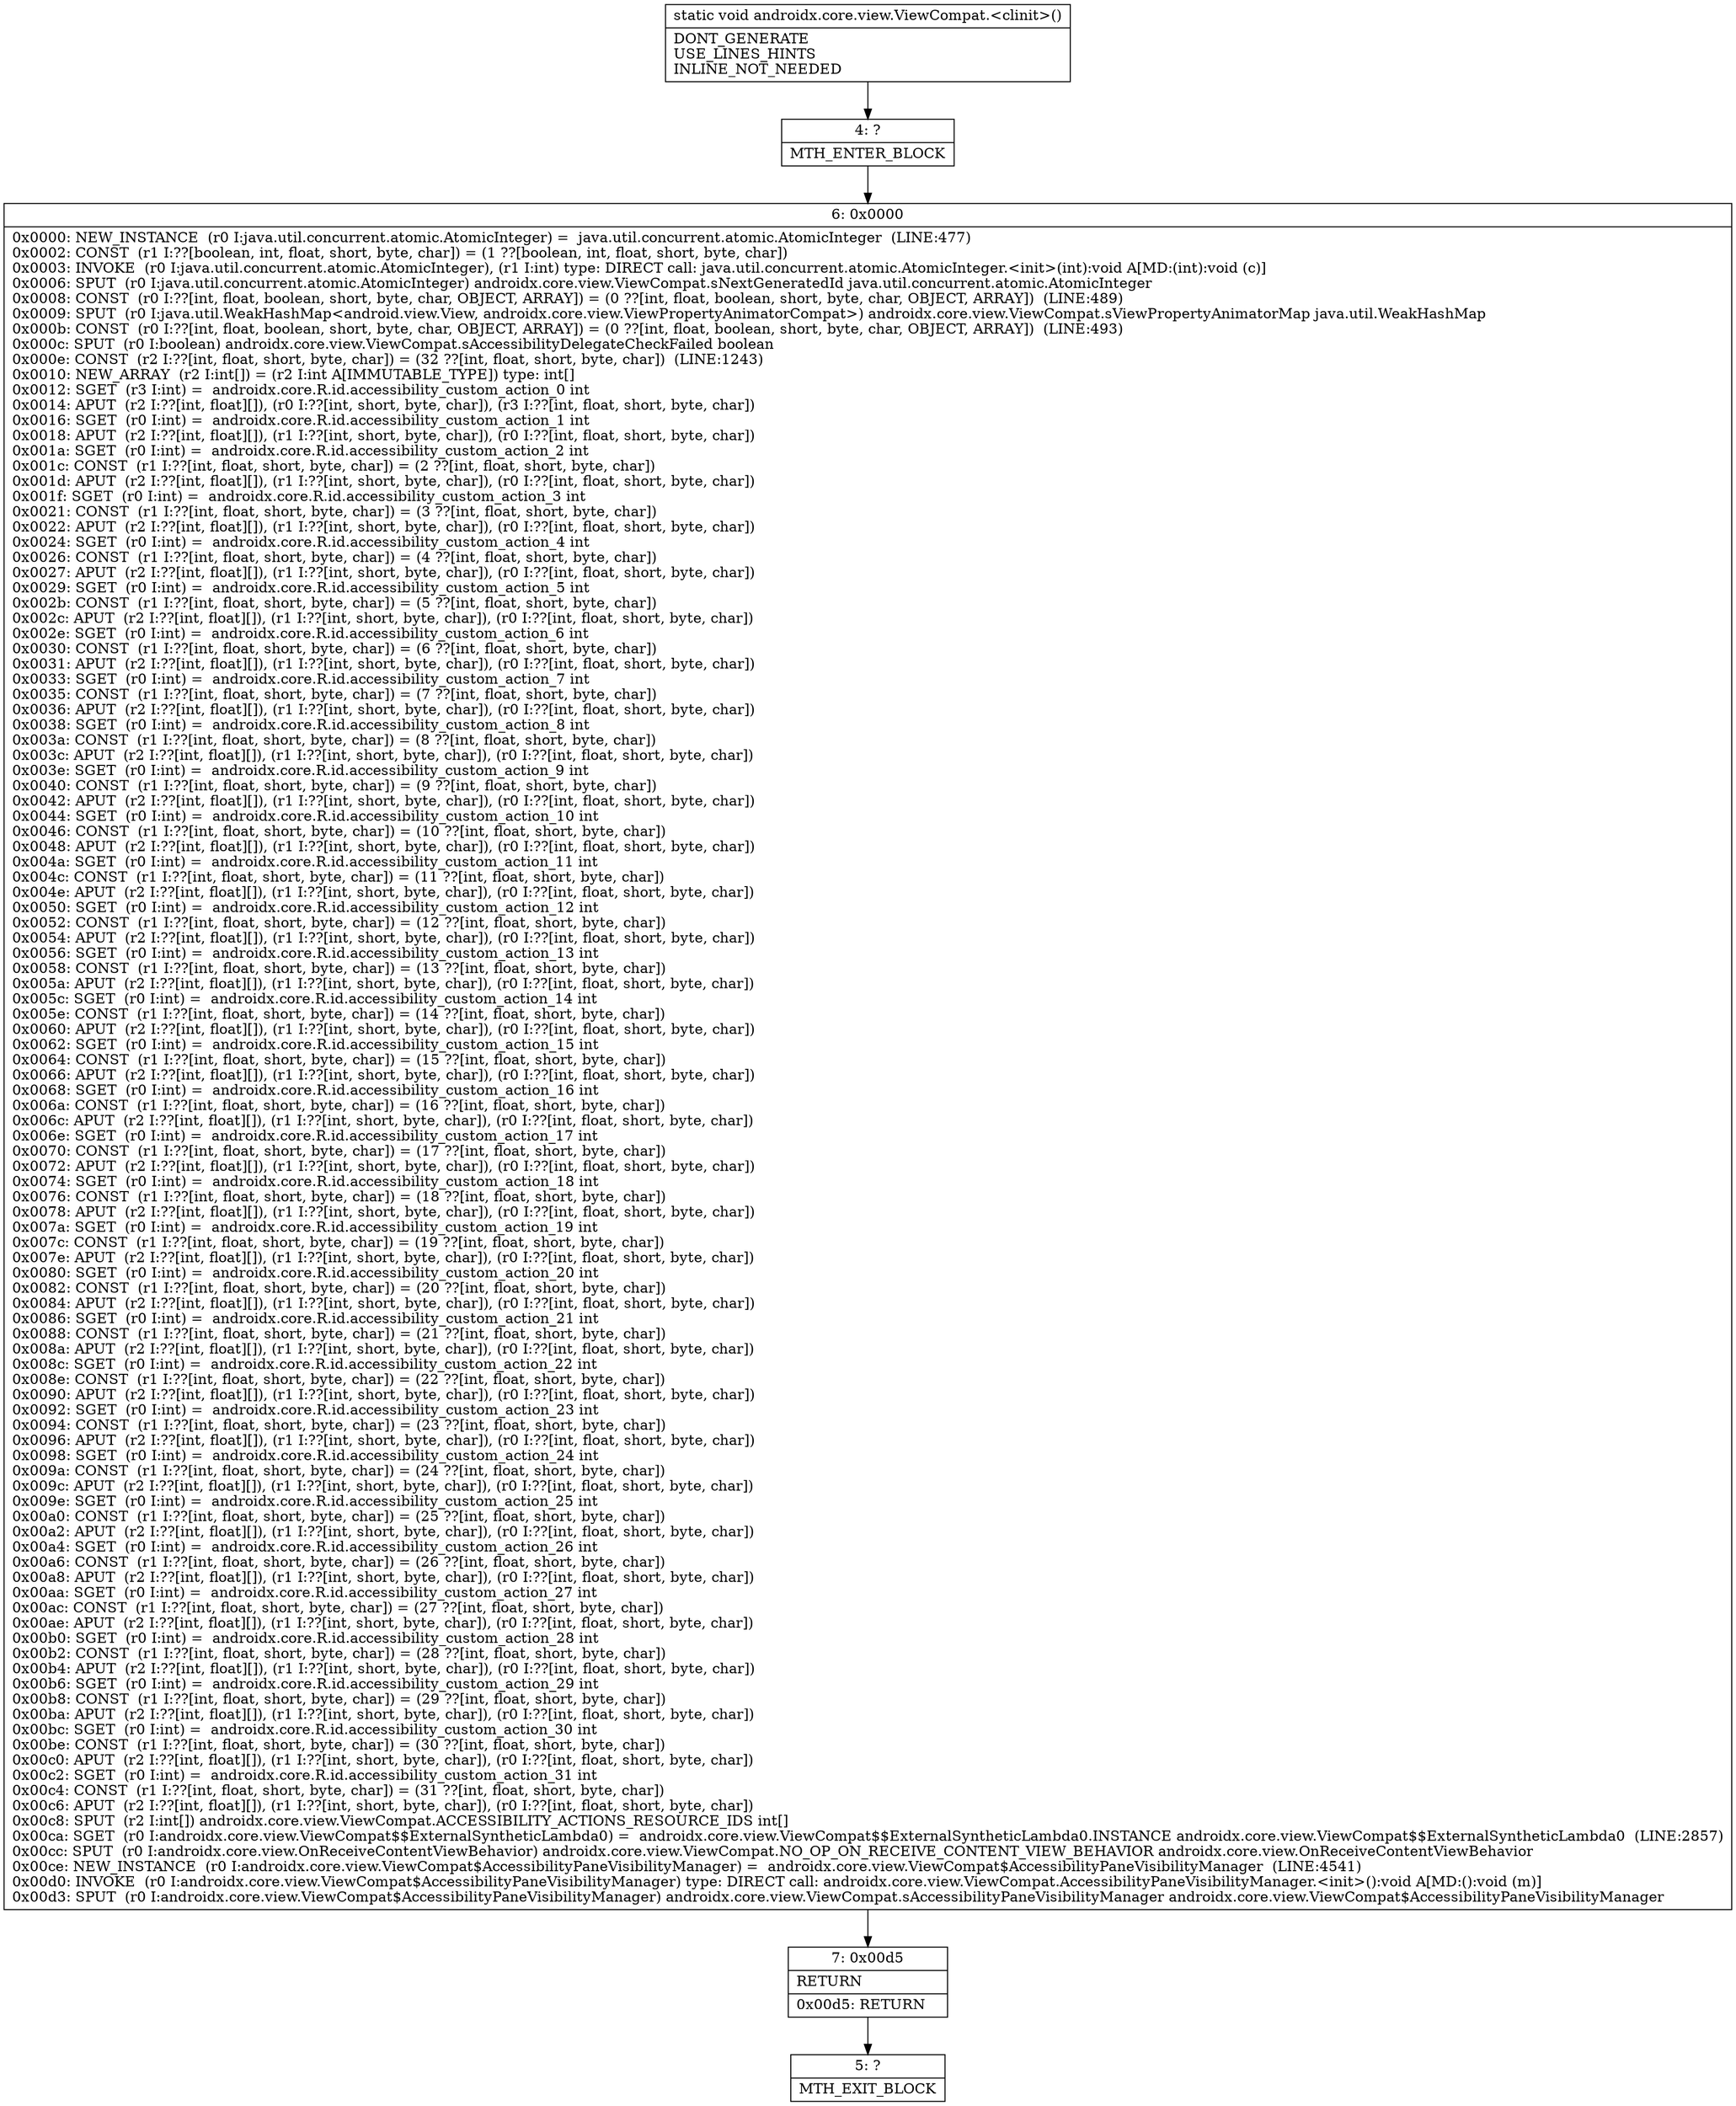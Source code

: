 digraph "CFG forandroidx.core.view.ViewCompat.\<clinit\>()V" {
Node_4 [shape=record,label="{4\:\ ?|MTH_ENTER_BLOCK\l}"];
Node_6 [shape=record,label="{6\:\ 0x0000|0x0000: NEW_INSTANCE  (r0 I:java.util.concurrent.atomic.AtomicInteger) =  java.util.concurrent.atomic.AtomicInteger  (LINE:477)\l0x0002: CONST  (r1 I:??[boolean, int, float, short, byte, char]) = (1 ??[boolean, int, float, short, byte, char]) \l0x0003: INVOKE  (r0 I:java.util.concurrent.atomic.AtomicInteger), (r1 I:int) type: DIRECT call: java.util.concurrent.atomic.AtomicInteger.\<init\>(int):void A[MD:(int):void (c)]\l0x0006: SPUT  (r0 I:java.util.concurrent.atomic.AtomicInteger) androidx.core.view.ViewCompat.sNextGeneratedId java.util.concurrent.atomic.AtomicInteger \l0x0008: CONST  (r0 I:??[int, float, boolean, short, byte, char, OBJECT, ARRAY]) = (0 ??[int, float, boolean, short, byte, char, OBJECT, ARRAY])  (LINE:489)\l0x0009: SPUT  (r0 I:java.util.WeakHashMap\<android.view.View, androidx.core.view.ViewPropertyAnimatorCompat\>) androidx.core.view.ViewCompat.sViewPropertyAnimatorMap java.util.WeakHashMap \l0x000b: CONST  (r0 I:??[int, float, boolean, short, byte, char, OBJECT, ARRAY]) = (0 ??[int, float, boolean, short, byte, char, OBJECT, ARRAY])  (LINE:493)\l0x000c: SPUT  (r0 I:boolean) androidx.core.view.ViewCompat.sAccessibilityDelegateCheckFailed boolean \l0x000e: CONST  (r2 I:??[int, float, short, byte, char]) = (32 ??[int, float, short, byte, char])  (LINE:1243)\l0x0010: NEW_ARRAY  (r2 I:int[]) = (r2 I:int A[IMMUTABLE_TYPE]) type: int[] \l0x0012: SGET  (r3 I:int) =  androidx.core.R.id.accessibility_custom_action_0 int \l0x0014: APUT  (r2 I:??[int, float][]), (r0 I:??[int, short, byte, char]), (r3 I:??[int, float, short, byte, char]) \l0x0016: SGET  (r0 I:int) =  androidx.core.R.id.accessibility_custom_action_1 int \l0x0018: APUT  (r2 I:??[int, float][]), (r1 I:??[int, short, byte, char]), (r0 I:??[int, float, short, byte, char]) \l0x001a: SGET  (r0 I:int) =  androidx.core.R.id.accessibility_custom_action_2 int \l0x001c: CONST  (r1 I:??[int, float, short, byte, char]) = (2 ??[int, float, short, byte, char]) \l0x001d: APUT  (r2 I:??[int, float][]), (r1 I:??[int, short, byte, char]), (r0 I:??[int, float, short, byte, char]) \l0x001f: SGET  (r0 I:int) =  androidx.core.R.id.accessibility_custom_action_3 int \l0x0021: CONST  (r1 I:??[int, float, short, byte, char]) = (3 ??[int, float, short, byte, char]) \l0x0022: APUT  (r2 I:??[int, float][]), (r1 I:??[int, short, byte, char]), (r0 I:??[int, float, short, byte, char]) \l0x0024: SGET  (r0 I:int) =  androidx.core.R.id.accessibility_custom_action_4 int \l0x0026: CONST  (r1 I:??[int, float, short, byte, char]) = (4 ??[int, float, short, byte, char]) \l0x0027: APUT  (r2 I:??[int, float][]), (r1 I:??[int, short, byte, char]), (r0 I:??[int, float, short, byte, char]) \l0x0029: SGET  (r0 I:int) =  androidx.core.R.id.accessibility_custom_action_5 int \l0x002b: CONST  (r1 I:??[int, float, short, byte, char]) = (5 ??[int, float, short, byte, char]) \l0x002c: APUT  (r2 I:??[int, float][]), (r1 I:??[int, short, byte, char]), (r0 I:??[int, float, short, byte, char]) \l0x002e: SGET  (r0 I:int) =  androidx.core.R.id.accessibility_custom_action_6 int \l0x0030: CONST  (r1 I:??[int, float, short, byte, char]) = (6 ??[int, float, short, byte, char]) \l0x0031: APUT  (r2 I:??[int, float][]), (r1 I:??[int, short, byte, char]), (r0 I:??[int, float, short, byte, char]) \l0x0033: SGET  (r0 I:int) =  androidx.core.R.id.accessibility_custom_action_7 int \l0x0035: CONST  (r1 I:??[int, float, short, byte, char]) = (7 ??[int, float, short, byte, char]) \l0x0036: APUT  (r2 I:??[int, float][]), (r1 I:??[int, short, byte, char]), (r0 I:??[int, float, short, byte, char]) \l0x0038: SGET  (r0 I:int) =  androidx.core.R.id.accessibility_custom_action_8 int \l0x003a: CONST  (r1 I:??[int, float, short, byte, char]) = (8 ??[int, float, short, byte, char]) \l0x003c: APUT  (r2 I:??[int, float][]), (r1 I:??[int, short, byte, char]), (r0 I:??[int, float, short, byte, char]) \l0x003e: SGET  (r0 I:int) =  androidx.core.R.id.accessibility_custom_action_9 int \l0x0040: CONST  (r1 I:??[int, float, short, byte, char]) = (9 ??[int, float, short, byte, char]) \l0x0042: APUT  (r2 I:??[int, float][]), (r1 I:??[int, short, byte, char]), (r0 I:??[int, float, short, byte, char]) \l0x0044: SGET  (r0 I:int) =  androidx.core.R.id.accessibility_custom_action_10 int \l0x0046: CONST  (r1 I:??[int, float, short, byte, char]) = (10 ??[int, float, short, byte, char]) \l0x0048: APUT  (r2 I:??[int, float][]), (r1 I:??[int, short, byte, char]), (r0 I:??[int, float, short, byte, char]) \l0x004a: SGET  (r0 I:int) =  androidx.core.R.id.accessibility_custom_action_11 int \l0x004c: CONST  (r1 I:??[int, float, short, byte, char]) = (11 ??[int, float, short, byte, char]) \l0x004e: APUT  (r2 I:??[int, float][]), (r1 I:??[int, short, byte, char]), (r0 I:??[int, float, short, byte, char]) \l0x0050: SGET  (r0 I:int) =  androidx.core.R.id.accessibility_custom_action_12 int \l0x0052: CONST  (r1 I:??[int, float, short, byte, char]) = (12 ??[int, float, short, byte, char]) \l0x0054: APUT  (r2 I:??[int, float][]), (r1 I:??[int, short, byte, char]), (r0 I:??[int, float, short, byte, char]) \l0x0056: SGET  (r0 I:int) =  androidx.core.R.id.accessibility_custom_action_13 int \l0x0058: CONST  (r1 I:??[int, float, short, byte, char]) = (13 ??[int, float, short, byte, char]) \l0x005a: APUT  (r2 I:??[int, float][]), (r1 I:??[int, short, byte, char]), (r0 I:??[int, float, short, byte, char]) \l0x005c: SGET  (r0 I:int) =  androidx.core.R.id.accessibility_custom_action_14 int \l0x005e: CONST  (r1 I:??[int, float, short, byte, char]) = (14 ??[int, float, short, byte, char]) \l0x0060: APUT  (r2 I:??[int, float][]), (r1 I:??[int, short, byte, char]), (r0 I:??[int, float, short, byte, char]) \l0x0062: SGET  (r0 I:int) =  androidx.core.R.id.accessibility_custom_action_15 int \l0x0064: CONST  (r1 I:??[int, float, short, byte, char]) = (15 ??[int, float, short, byte, char]) \l0x0066: APUT  (r2 I:??[int, float][]), (r1 I:??[int, short, byte, char]), (r0 I:??[int, float, short, byte, char]) \l0x0068: SGET  (r0 I:int) =  androidx.core.R.id.accessibility_custom_action_16 int \l0x006a: CONST  (r1 I:??[int, float, short, byte, char]) = (16 ??[int, float, short, byte, char]) \l0x006c: APUT  (r2 I:??[int, float][]), (r1 I:??[int, short, byte, char]), (r0 I:??[int, float, short, byte, char]) \l0x006e: SGET  (r0 I:int) =  androidx.core.R.id.accessibility_custom_action_17 int \l0x0070: CONST  (r1 I:??[int, float, short, byte, char]) = (17 ??[int, float, short, byte, char]) \l0x0072: APUT  (r2 I:??[int, float][]), (r1 I:??[int, short, byte, char]), (r0 I:??[int, float, short, byte, char]) \l0x0074: SGET  (r0 I:int) =  androidx.core.R.id.accessibility_custom_action_18 int \l0x0076: CONST  (r1 I:??[int, float, short, byte, char]) = (18 ??[int, float, short, byte, char]) \l0x0078: APUT  (r2 I:??[int, float][]), (r1 I:??[int, short, byte, char]), (r0 I:??[int, float, short, byte, char]) \l0x007a: SGET  (r0 I:int) =  androidx.core.R.id.accessibility_custom_action_19 int \l0x007c: CONST  (r1 I:??[int, float, short, byte, char]) = (19 ??[int, float, short, byte, char]) \l0x007e: APUT  (r2 I:??[int, float][]), (r1 I:??[int, short, byte, char]), (r0 I:??[int, float, short, byte, char]) \l0x0080: SGET  (r0 I:int) =  androidx.core.R.id.accessibility_custom_action_20 int \l0x0082: CONST  (r1 I:??[int, float, short, byte, char]) = (20 ??[int, float, short, byte, char]) \l0x0084: APUT  (r2 I:??[int, float][]), (r1 I:??[int, short, byte, char]), (r0 I:??[int, float, short, byte, char]) \l0x0086: SGET  (r0 I:int) =  androidx.core.R.id.accessibility_custom_action_21 int \l0x0088: CONST  (r1 I:??[int, float, short, byte, char]) = (21 ??[int, float, short, byte, char]) \l0x008a: APUT  (r2 I:??[int, float][]), (r1 I:??[int, short, byte, char]), (r0 I:??[int, float, short, byte, char]) \l0x008c: SGET  (r0 I:int) =  androidx.core.R.id.accessibility_custom_action_22 int \l0x008e: CONST  (r1 I:??[int, float, short, byte, char]) = (22 ??[int, float, short, byte, char]) \l0x0090: APUT  (r2 I:??[int, float][]), (r1 I:??[int, short, byte, char]), (r0 I:??[int, float, short, byte, char]) \l0x0092: SGET  (r0 I:int) =  androidx.core.R.id.accessibility_custom_action_23 int \l0x0094: CONST  (r1 I:??[int, float, short, byte, char]) = (23 ??[int, float, short, byte, char]) \l0x0096: APUT  (r2 I:??[int, float][]), (r1 I:??[int, short, byte, char]), (r0 I:??[int, float, short, byte, char]) \l0x0098: SGET  (r0 I:int) =  androidx.core.R.id.accessibility_custom_action_24 int \l0x009a: CONST  (r1 I:??[int, float, short, byte, char]) = (24 ??[int, float, short, byte, char]) \l0x009c: APUT  (r2 I:??[int, float][]), (r1 I:??[int, short, byte, char]), (r0 I:??[int, float, short, byte, char]) \l0x009e: SGET  (r0 I:int) =  androidx.core.R.id.accessibility_custom_action_25 int \l0x00a0: CONST  (r1 I:??[int, float, short, byte, char]) = (25 ??[int, float, short, byte, char]) \l0x00a2: APUT  (r2 I:??[int, float][]), (r1 I:??[int, short, byte, char]), (r0 I:??[int, float, short, byte, char]) \l0x00a4: SGET  (r0 I:int) =  androidx.core.R.id.accessibility_custom_action_26 int \l0x00a6: CONST  (r1 I:??[int, float, short, byte, char]) = (26 ??[int, float, short, byte, char]) \l0x00a8: APUT  (r2 I:??[int, float][]), (r1 I:??[int, short, byte, char]), (r0 I:??[int, float, short, byte, char]) \l0x00aa: SGET  (r0 I:int) =  androidx.core.R.id.accessibility_custom_action_27 int \l0x00ac: CONST  (r1 I:??[int, float, short, byte, char]) = (27 ??[int, float, short, byte, char]) \l0x00ae: APUT  (r2 I:??[int, float][]), (r1 I:??[int, short, byte, char]), (r0 I:??[int, float, short, byte, char]) \l0x00b0: SGET  (r0 I:int) =  androidx.core.R.id.accessibility_custom_action_28 int \l0x00b2: CONST  (r1 I:??[int, float, short, byte, char]) = (28 ??[int, float, short, byte, char]) \l0x00b4: APUT  (r2 I:??[int, float][]), (r1 I:??[int, short, byte, char]), (r0 I:??[int, float, short, byte, char]) \l0x00b6: SGET  (r0 I:int) =  androidx.core.R.id.accessibility_custom_action_29 int \l0x00b8: CONST  (r1 I:??[int, float, short, byte, char]) = (29 ??[int, float, short, byte, char]) \l0x00ba: APUT  (r2 I:??[int, float][]), (r1 I:??[int, short, byte, char]), (r0 I:??[int, float, short, byte, char]) \l0x00bc: SGET  (r0 I:int) =  androidx.core.R.id.accessibility_custom_action_30 int \l0x00be: CONST  (r1 I:??[int, float, short, byte, char]) = (30 ??[int, float, short, byte, char]) \l0x00c0: APUT  (r2 I:??[int, float][]), (r1 I:??[int, short, byte, char]), (r0 I:??[int, float, short, byte, char]) \l0x00c2: SGET  (r0 I:int) =  androidx.core.R.id.accessibility_custom_action_31 int \l0x00c4: CONST  (r1 I:??[int, float, short, byte, char]) = (31 ??[int, float, short, byte, char]) \l0x00c6: APUT  (r2 I:??[int, float][]), (r1 I:??[int, short, byte, char]), (r0 I:??[int, float, short, byte, char]) \l0x00c8: SPUT  (r2 I:int[]) androidx.core.view.ViewCompat.ACCESSIBILITY_ACTIONS_RESOURCE_IDS int[] \l0x00ca: SGET  (r0 I:androidx.core.view.ViewCompat$$ExternalSyntheticLambda0) =  androidx.core.view.ViewCompat$$ExternalSyntheticLambda0.INSTANCE androidx.core.view.ViewCompat$$ExternalSyntheticLambda0  (LINE:2857)\l0x00cc: SPUT  (r0 I:androidx.core.view.OnReceiveContentViewBehavior) androidx.core.view.ViewCompat.NO_OP_ON_RECEIVE_CONTENT_VIEW_BEHAVIOR androidx.core.view.OnReceiveContentViewBehavior \l0x00ce: NEW_INSTANCE  (r0 I:androidx.core.view.ViewCompat$AccessibilityPaneVisibilityManager) =  androidx.core.view.ViewCompat$AccessibilityPaneVisibilityManager  (LINE:4541)\l0x00d0: INVOKE  (r0 I:androidx.core.view.ViewCompat$AccessibilityPaneVisibilityManager) type: DIRECT call: androidx.core.view.ViewCompat.AccessibilityPaneVisibilityManager.\<init\>():void A[MD:():void (m)]\l0x00d3: SPUT  (r0 I:androidx.core.view.ViewCompat$AccessibilityPaneVisibilityManager) androidx.core.view.ViewCompat.sAccessibilityPaneVisibilityManager androidx.core.view.ViewCompat$AccessibilityPaneVisibilityManager \l}"];
Node_7 [shape=record,label="{7\:\ 0x00d5|RETURN\l|0x00d5: RETURN   \l}"];
Node_5 [shape=record,label="{5\:\ ?|MTH_EXIT_BLOCK\l}"];
MethodNode[shape=record,label="{static void androidx.core.view.ViewCompat.\<clinit\>()  | DONT_GENERATE\lUSE_LINES_HINTS\lINLINE_NOT_NEEDED\l}"];
MethodNode -> Node_4;Node_4 -> Node_6;
Node_6 -> Node_7;
Node_7 -> Node_5;
}

